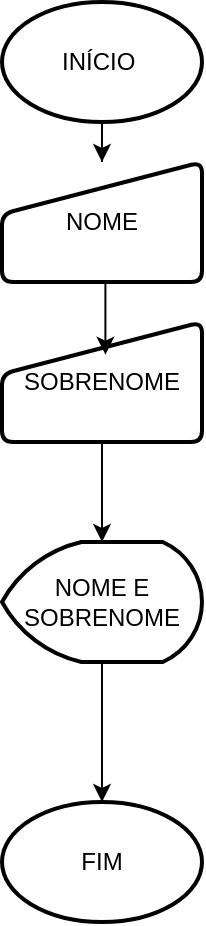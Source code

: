 <mxfile version="25.0.3">
  <diagram name="Página-1" id="IrMw7uZTe7nr96-w8tra">
    <mxGraphModel dx="1315" dy="607" grid="1" gridSize="10" guides="1" tooltips="1" connect="1" arrows="1" fold="1" page="1" pageScale="1" pageWidth="827" pageHeight="1169" math="0" shadow="0">
      <root>
        <mxCell id="0" />
        <mxCell id="1" parent="0" />
        <mxCell id="-qfgoMaYPnIPkvlFiLvf-1" value="FIM" style="strokeWidth=2;html=1;shape=mxgraph.flowchart.start_1;whiteSpace=wrap;" vertex="1" parent="1">
          <mxGeometry x="340" y="410" width="100" height="60" as="geometry" />
        </mxCell>
        <mxCell id="-qfgoMaYPnIPkvlFiLvf-6" style="edgeStyle=orthogonalEdgeStyle;rounded=0;orthogonalLoop=1;jettySize=auto;html=1;exitX=0.5;exitY=1;exitDx=0;exitDy=0;exitPerimeter=0;" edge="1" parent="1" source="-qfgoMaYPnIPkvlFiLvf-2" target="-qfgoMaYPnIPkvlFiLvf-3">
          <mxGeometry relative="1" as="geometry" />
        </mxCell>
        <mxCell id="-qfgoMaYPnIPkvlFiLvf-2" value="INÍCIO&amp;nbsp;" style="strokeWidth=2;html=1;shape=mxgraph.flowchart.start_1;whiteSpace=wrap;" vertex="1" parent="1">
          <mxGeometry x="340" y="10" width="100" height="60" as="geometry" />
        </mxCell>
        <mxCell id="-qfgoMaYPnIPkvlFiLvf-3" value="NOME" style="html=1;strokeWidth=2;shape=manualInput;whiteSpace=wrap;rounded=1;size=26;arcSize=11;" vertex="1" parent="1">
          <mxGeometry x="340" y="90" width="100" height="60" as="geometry" />
        </mxCell>
        <mxCell id="-qfgoMaYPnIPkvlFiLvf-8" style="edgeStyle=orthogonalEdgeStyle;rounded=0;orthogonalLoop=1;jettySize=auto;html=1;exitX=0.5;exitY=1;exitDx=0;exitDy=0;" edge="1" parent="1" source="-qfgoMaYPnIPkvlFiLvf-4" target="-qfgoMaYPnIPkvlFiLvf-5">
          <mxGeometry relative="1" as="geometry" />
        </mxCell>
        <mxCell id="-qfgoMaYPnIPkvlFiLvf-4" value="SOBRENOME" style="html=1;strokeWidth=2;shape=manualInput;whiteSpace=wrap;rounded=1;size=26;arcSize=11;" vertex="1" parent="1">
          <mxGeometry x="340" y="170" width="100" height="60" as="geometry" />
        </mxCell>
        <mxCell id="-qfgoMaYPnIPkvlFiLvf-9" style="edgeStyle=orthogonalEdgeStyle;rounded=0;orthogonalLoop=1;jettySize=auto;html=1;exitX=0.5;exitY=1;exitDx=0;exitDy=0;exitPerimeter=0;" edge="1" parent="1" source="-qfgoMaYPnIPkvlFiLvf-5" target="-qfgoMaYPnIPkvlFiLvf-1">
          <mxGeometry relative="1" as="geometry" />
        </mxCell>
        <mxCell id="-qfgoMaYPnIPkvlFiLvf-5" value="NOME E SOBRENOME" style="strokeWidth=2;html=1;shape=mxgraph.flowchart.display;whiteSpace=wrap;" vertex="1" parent="1">
          <mxGeometry x="340" y="280" width="100" height="60" as="geometry" />
        </mxCell>
        <mxCell id="-qfgoMaYPnIPkvlFiLvf-7" style="edgeStyle=orthogonalEdgeStyle;rounded=0;orthogonalLoop=1;jettySize=auto;html=1;exitX=0.5;exitY=1;exitDx=0;exitDy=0;entryX=0.517;entryY=0.272;entryDx=0;entryDy=0;entryPerimeter=0;" edge="1" parent="1" source="-qfgoMaYPnIPkvlFiLvf-3" target="-qfgoMaYPnIPkvlFiLvf-4">
          <mxGeometry relative="1" as="geometry" />
        </mxCell>
      </root>
    </mxGraphModel>
  </diagram>
</mxfile>
